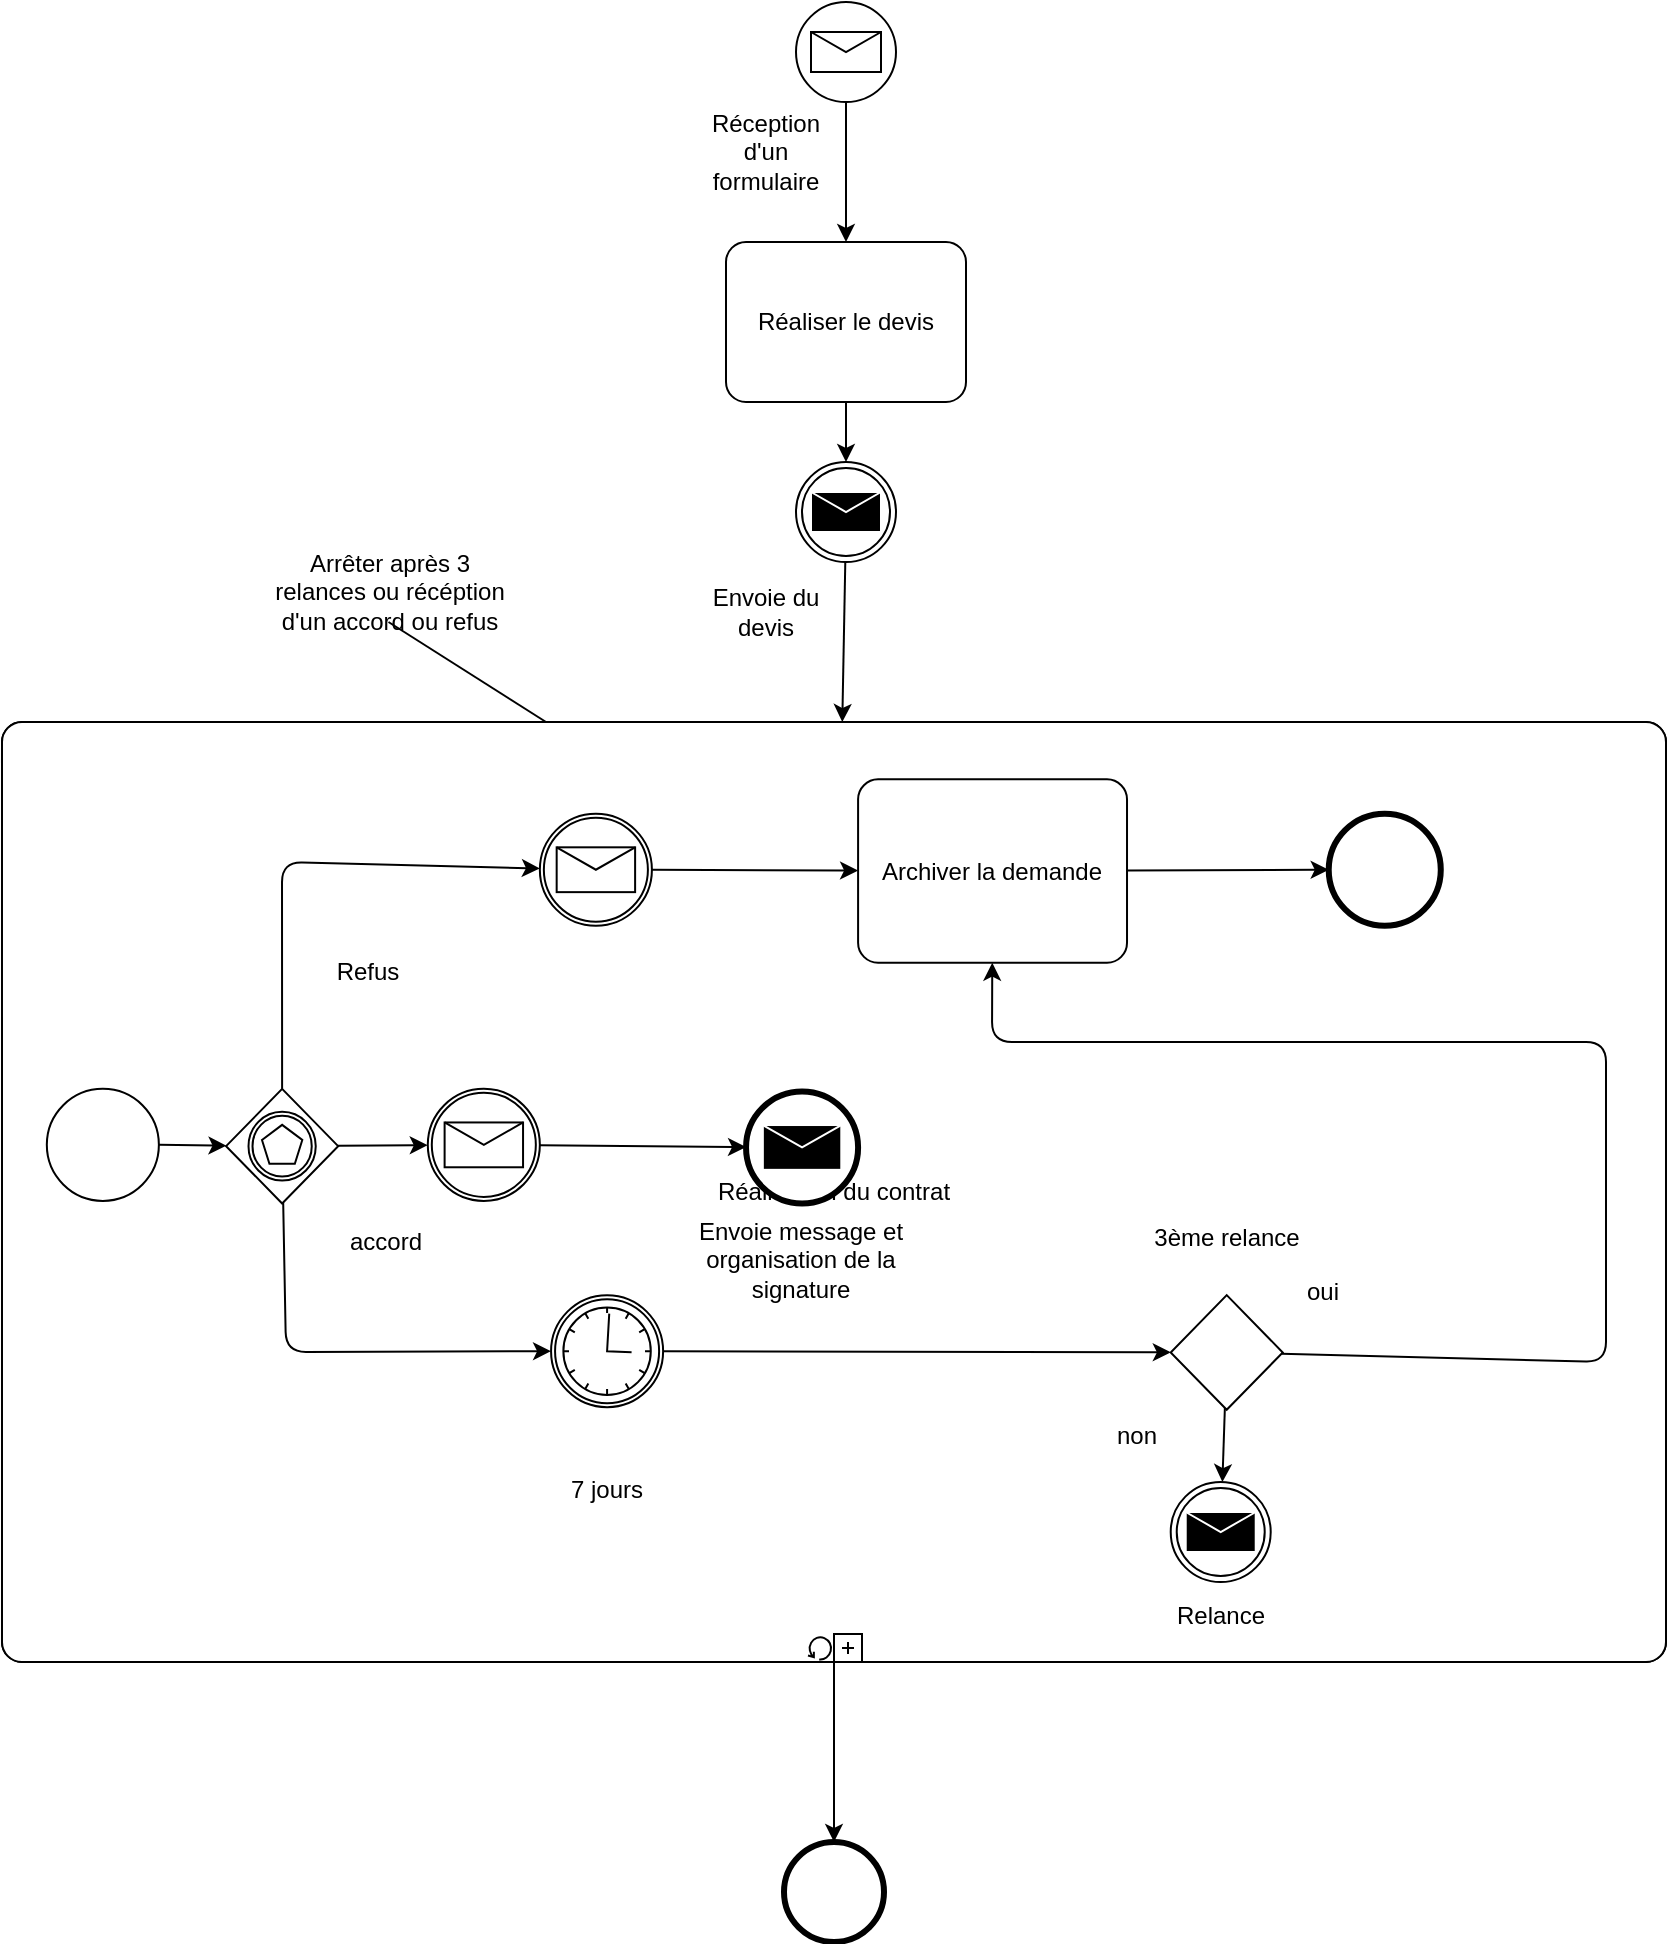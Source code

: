 <mxfile>
    <diagram id="jZ-a50zHQWQSWeC-ncyi" name="Page-1">
        <mxGraphModel dx="1553" dy="1771" grid="1" gridSize="10" guides="1" tooltips="1" connect="1" arrows="1" fold="1" page="1" pageScale="1" pageWidth="850" pageHeight="1100" math="0" shadow="0">
            <root>
                <mxCell id="0"/>
                <mxCell id="1" parent="0"/>
                <mxCell id="8" style="edgeStyle=none;html=1;entryX=0.5;entryY=0;entryDx=0;entryDy=0;entryPerimeter=0;" edge="1" parent="1" source="3" target="7">
                    <mxGeometry relative="1" as="geometry">
                        <Array as="points">
                            <mxPoint x="530" y="20"/>
                        </Array>
                    </mxGeometry>
                </mxCell>
                <mxCell id="3" value="Réaliser le devis" style="points=[[0.25,0,0],[0.5,0,0],[0.75,0,0],[1,0.25,0],[1,0.5,0],[1,0.75,0],[0.75,1,0],[0.5,1,0],[0.25,1,0],[0,0.75,0],[0,0.5,0],[0,0.25,0]];shape=mxgraph.bpmn.task;whiteSpace=wrap;rectStyle=rounded;size=10;html=1;taskMarker=abstract;" vertex="1" parent="1">
                    <mxGeometry x="470" y="-30" width="120" height="80" as="geometry"/>
                </mxCell>
                <mxCell id="5" style="edgeStyle=none;html=1;" edge="1" parent="1" source="4" target="3">
                    <mxGeometry relative="1" as="geometry"/>
                </mxCell>
                <mxCell id="4" value="" style="points=[[0.145,0.145,0],[0.5,0,0],[0.855,0.145,0],[1,0.5,0],[0.855,0.855,0],[0.5,1,0],[0.145,0.855,0],[0,0.5,0]];shape=mxgraph.bpmn.event;html=1;verticalLabelPosition=bottom;labelBackgroundColor=#ffffff;verticalAlign=top;align=center;perimeter=ellipsePerimeter;outlineConnect=0;aspect=fixed;outline=standard;symbol=message;" vertex="1" parent="1">
                    <mxGeometry x="505" y="-150" width="50" height="50" as="geometry"/>
                </mxCell>
                <mxCell id="6" value="Réception d'un formulaire" style="text;html=1;strokeColor=none;fillColor=none;align=center;verticalAlign=middle;whiteSpace=wrap;rounded=0;" vertex="1" parent="1">
                    <mxGeometry x="460" y="-90" width="60" height="30" as="geometry"/>
                </mxCell>
                <mxCell id="11" style="edgeStyle=none;html=1;" edge="1" parent="1" source="7" target="10">
                    <mxGeometry relative="1" as="geometry"/>
                </mxCell>
                <mxCell id="7" value="" style="points=[[0.145,0.145,0],[0.5,0,0],[0.855,0.145,0],[1,0.5,0],[0.855,0.855,0],[0.5,1,0],[0.145,0.855,0],[0,0.5,0]];shape=mxgraph.bpmn.event;html=1;verticalLabelPosition=bottom;labelBackgroundColor=#ffffff;verticalAlign=top;align=center;perimeter=ellipsePerimeter;outlineConnect=0;aspect=fixed;outline=throwing;symbol=message;" vertex="1" parent="1">
                    <mxGeometry x="505" y="80" width="50" height="50" as="geometry"/>
                </mxCell>
                <mxCell id="9" value="Envoie du devis" style="text;html=1;strokeColor=none;fillColor=none;align=center;verticalAlign=middle;whiteSpace=wrap;rounded=0;" vertex="1" parent="1">
                    <mxGeometry x="460" y="140" width="60" height="30" as="geometry"/>
                </mxCell>
                <mxCell id="10" value="Réalisation du contrat" style="points=[[0.25,0,0],[0.5,0,0],[0.75,0,0],[1,0.25,0],[1,0.5,0],[1,0.75,0],[0.75,1,0],[0.5,1,0],[0.25,1,0],[0,0.75,0],[0,0.5,0],[0,0.25,0]];shape=mxgraph.bpmn.task;whiteSpace=wrap;rectStyle=rounded;size=10;html=1;taskMarker=abstract;isLoopStandard=1;isLoopSub=1;container=1;dropTarget=1;" vertex="1" parent="1">
                    <mxGeometry x="108" y="210" width="832" height="470" as="geometry"/>
                </mxCell>
                <mxCell id="28" style="edgeStyle=none;html=1;" edge="1" parent="10" source="25" target="27">
                    <mxGeometry relative="1" as="geometry"/>
                </mxCell>
                <mxCell id="25" value="" style="points=[[0.145,0.145,0],[0.5,0,0],[0.855,0.145,0],[1,0.5,0],[0.855,0.855,0],[0.5,1,0],[0.145,0.855,0],[0,0.5,0]];shape=mxgraph.bpmn.event;html=1;verticalLabelPosition=bottom;labelBackgroundColor=#ffffff;verticalAlign=top;align=center;perimeter=ellipsePerimeter;outlineConnect=0;aspect=fixed;outline=standard;symbol=general;" vertex="1" parent="10">
                    <mxGeometry x="22.411" y="183.415" width="56.027" height="56.027" as="geometry"/>
                </mxCell>
                <mxCell id="32" style="edgeStyle=none;html=1;" edge="1" parent="10" source="27" target="30">
                    <mxGeometry relative="1" as="geometry"/>
                </mxCell>
                <mxCell id="33" style="edgeStyle=none;html=1;" edge="1" parent="10" source="27" target="29">
                    <mxGeometry relative="1" as="geometry">
                        <Array as="points">
                            <mxPoint x="140.067" y="68.78"/>
                        </Array>
                    </mxGeometry>
                </mxCell>
                <mxCell id="34" style="edgeStyle=none;html=1;" edge="1" parent="10" source="27" target="31">
                    <mxGeometry relative="1" as="geometry">
                        <Array as="points">
                            <mxPoint x="140.067" y="349.634"/>
                        </Array>
                    </mxGeometry>
                </mxCell>
                <mxCell id="27" value="" style="points=[[0.25,0.25,0],[0.5,0,0],[0.75,0.25,0],[1,0.5,0],[0.75,0.75,0],[0.5,1,0],[0.25,0.75,0],[0,0.5,0]];shape=mxgraph.bpmn.gateway2;html=1;verticalLabelPosition=bottom;labelBackgroundColor=#ffffff;verticalAlign=top;align=center;perimeter=rhombusPerimeter;outlineConnect=0;outline=catching;symbol=multiple;" vertex="1" parent="10">
                    <mxGeometry x="112.054" y="183.415" width="56.027" height="57.317" as="geometry"/>
                </mxCell>
                <mxCell id="36" style="edgeStyle=none;html=1;" edge="1" parent="10" source="29" target="35">
                    <mxGeometry relative="1" as="geometry"/>
                </mxCell>
                <mxCell id="29" value="" style="points=[[0.145,0.145,0],[0.5,0,0],[0.855,0.145,0],[1,0.5,0],[0.855,0.855,0],[0.5,1,0],[0.145,0.855,0],[0,0.5,0]];shape=mxgraph.bpmn.event;html=1;verticalLabelPosition=bottom;labelBackgroundColor=#ffffff;verticalAlign=top;align=center;perimeter=ellipsePerimeter;outlineConnect=0;aspect=fixed;outline=catching;symbol=message;" vertex="1" parent="10">
                    <mxGeometry x="268.929" y="45.854" width="56.027" height="56.027" as="geometry"/>
                </mxCell>
                <mxCell id="42" style="edgeStyle=none;html=1;" edge="1" parent="10" source="30" target="41">
                    <mxGeometry relative="1" as="geometry"/>
                </mxCell>
                <mxCell id="30" value="" style="points=[[0.145,0.145,0],[0.5,0,0],[0.855,0.145,0],[1,0.5,0],[0.855,0.855,0],[0.5,1,0],[0.145,0.855,0],[0,0.5,0]];shape=mxgraph.bpmn.event;html=1;verticalLabelPosition=bottom;labelBackgroundColor=#ffffff;verticalAlign=top;align=center;perimeter=ellipsePerimeter;outlineConnect=0;aspect=fixed;outline=catching;symbol=message;" vertex="1" parent="10">
                    <mxGeometry x="268.929" y="183.415" width="56.027" height="56.027" as="geometry"/>
                </mxCell>
                <mxCell id="47" style="edgeStyle=none;html=1;" edge="1" parent="10" source="31" target="45">
                    <mxGeometry relative="1" as="geometry"/>
                </mxCell>
                <mxCell id="31" value="" style="points=[[0.145,0.145,0],[0.5,0,0],[0.855,0.145,0],[1,0.5,0],[0.855,0.855,0],[0.5,1,0],[0.145,0.855,0],[0,0.5,0]];shape=mxgraph.bpmn.event;html=1;verticalLabelPosition=bottom;labelBackgroundColor=#ffffff;verticalAlign=top;align=center;perimeter=ellipsePerimeter;outlineConnect=0;aspect=fixed;outline=catching;symbol=timer;" vertex="1" parent="10">
                    <mxGeometry x="268.929" y="320.976" width="56.027" height="56.027" as="geometry"/>
                </mxCell>
                <mxCell id="39" style="edgeStyle=none;html=1;entryX=0;entryY=0.5;entryDx=0;entryDy=0;entryPerimeter=0;" edge="1" parent="10" source="35" target="37">
                    <mxGeometry relative="1" as="geometry"/>
                </mxCell>
                <mxCell id="35" value="Archiver la demande" style="points=[[0.25,0,0],[0.5,0,0],[0.75,0,0],[1,0.25,0],[1,0.5,0],[1,0.75,0],[0.75,1,0],[0.5,1,0],[0.25,1,0],[0,0.75,0],[0,0.5,0],[0,0.25,0]];shape=mxgraph.bpmn.task;whiteSpace=wrap;rectStyle=rounded;size=10;html=1;taskMarker=abstract;" vertex="1" parent="10">
                    <mxGeometry x="428.046" y="28.659" width="134.465" height="91.707" as="geometry"/>
                </mxCell>
                <mxCell id="37" value="" style="points=[[0.145,0.145,0],[0.5,0,0],[0.855,0.145,0],[1,0.5,0],[0.855,0.855,0],[0.5,1,0],[0.145,0.855,0],[0,0.5,0]];shape=mxgraph.bpmn.event;html=1;verticalLabelPosition=bottom;labelBackgroundColor=#ffffff;verticalAlign=top;align=center;perimeter=ellipsePerimeter;outlineConnect=0;aspect=fixed;outline=end;symbol=terminate2;" vertex="1" parent="10">
                    <mxGeometry x="663.359" y="45.854" width="56.027" height="56.027" as="geometry"/>
                </mxCell>
                <mxCell id="41" value="" style="points=[[0.145,0.145,0],[0.5,0,0],[0.855,0.145,0],[1,0.5,0],[0.855,0.855,0],[0.5,1,0],[0.145,0.855,0],[0,0.5,0]];shape=mxgraph.bpmn.event;html=1;verticalLabelPosition=bottom;labelBackgroundColor=#ffffff;verticalAlign=top;align=center;perimeter=ellipsePerimeter;outlineConnect=0;aspect=fixed;outline=end;symbol=message;" vertex="1" parent="10">
                    <mxGeometry x="663.359" y="183.415" width="56.027" height="56.027" as="geometry"/>
                </mxCell>
                <mxCell id="43" value="Envoie message et organisation de la signature" style="text;html=1;strokeColor=none;fillColor=none;align=center;verticalAlign=middle;whiteSpace=wrap;rounded=0;" vertex="1" parent="10">
                    <mxGeometry x="633.665" y="263.659" width="115.415" height="34.39" as="geometry"/>
                </mxCell>
                <mxCell id="44" value="7 jours" style="text;html=1;strokeColor=none;fillColor=none;align=center;verticalAlign=middle;whiteSpace=wrap;rounded=0;" vertex="1" parent="10">
                    <mxGeometry x="263.327" y="401.22" width="67.232" height="34.39" as="geometry"/>
                </mxCell>
                <mxCell id="45" value="" style="points=[[0.25,0.25,0],[0.5,0,0],[0.75,0.25,0],[1,0.5,0],[0.75,0.75,0],[0.5,1,0],[0.25,0.75,0],[0,0.5,0]];shape=mxgraph.bpmn.gateway2;html=1;verticalLabelPosition=bottom;labelBackgroundColor=#ffffff;verticalAlign=top;align=center;perimeter=rhombusPerimeter;outlineConnect=0;outline=none;symbol=none;" vertex="1" parent="10">
                    <mxGeometry x="439.251" y="320.976" width="56.027" height="57.317" as="geometry"/>
                </mxCell>
                <mxCell id="48" value="3ème relance" style="text;html=1;strokeColor=none;fillColor=none;align=center;verticalAlign=middle;whiteSpace=wrap;rounded=0;" vertex="1" parent="10">
                    <mxGeometry x="428.046" y="286.585" width="83.48" height="34.39" as="geometry"/>
                </mxCell>
                <mxCell id="21" value="Arrêter après 3 relances ou récéption d'un accord ou refus" style="text;html=1;strokeColor=none;fillColor=none;align=center;verticalAlign=middle;whiteSpace=wrap;rounded=0;" vertex="1" parent="1">
                    <mxGeometry x="242.5" y="130" width="117.5" height="30" as="geometry"/>
                </mxCell>
                <mxCell id="22" value="" style="endArrow=none;html=1;entryX=0.5;entryY=1;entryDx=0;entryDy=0;" edge="1" parent="1" target="21">
                    <mxGeometry width="50" height="50" relative="1" as="geometry">
                        <mxPoint x="380" y="210" as="sourcePoint"/>
                        <mxPoint x="500" y="190" as="targetPoint"/>
                    </mxGeometry>
                </mxCell>
                <mxCell id="112" style="edgeStyle=none;html=1;" edge="1" parent="1" source="49" target="111">
                    <mxGeometry relative="1" as="geometry"/>
                </mxCell>
                <mxCell id="49" value="Réalisation du contrat" style="points=[[0.25,0,0],[0.5,0,0],[0.75,0,0],[1,0.25,0],[1,0.5,0],[1,0.75,0],[0.75,1,0],[0.5,1,0],[0.25,1,0],[0,0.75,0],[0,0.5,0],[0,0.25,0]];shape=mxgraph.bpmn.task;whiteSpace=wrap;rectStyle=rounded;size=10;html=1;taskMarker=abstract;isLoopStandard=1;isLoopSub=1;container=1;dropTarget=1;" vertex="1" parent="1">
                    <mxGeometry x="108" y="210" width="832" height="470" as="geometry"/>
                </mxCell>
                <mxCell id="50" style="edgeStyle=none;html=1;" edge="1" parent="49" source="51" target="55">
                    <mxGeometry relative="1" as="geometry"/>
                </mxCell>
                <mxCell id="51" value="" style="points=[[0.145,0.145,0],[0.5,0,0],[0.855,0.145,0],[1,0.5,0],[0.855,0.855,0],[0.5,1,0],[0.145,0.855,0],[0,0.5,0]];shape=mxgraph.bpmn.event;html=1;verticalLabelPosition=bottom;labelBackgroundColor=#ffffff;verticalAlign=top;align=center;perimeter=ellipsePerimeter;outlineConnect=0;aspect=fixed;outline=standard;symbol=general;" vertex="1" parent="49">
                    <mxGeometry x="22.411" y="183.415" width="56.027" height="56.027" as="geometry"/>
                </mxCell>
                <mxCell id="52" style="edgeStyle=none;html=1;" edge="1" parent="49" source="55" target="59">
                    <mxGeometry relative="1" as="geometry"/>
                </mxCell>
                <mxCell id="53" style="edgeStyle=none;html=1;" edge="1" parent="49" source="55" target="57">
                    <mxGeometry relative="1" as="geometry">
                        <Array as="points">
                            <mxPoint x="140" y="70"/>
                        </Array>
                    </mxGeometry>
                </mxCell>
                <mxCell id="55" value="" style="points=[[0.25,0.25,0],[0.5,0,0],[0.75,0.25,0],[1,0.5,0],[0.75,0.75,0],[0.5,1,0],[0.25,0.75,0],[0,0.5,0]];shape=mxgraph.bpmn.gateway2;html=1;verticalLabelPosition=bottom;labelBackgroundColor=#ffffff;verticalAlign=top;align=center;perimeter=rhombusPerimeter;outlineConnect=0;outline=catching;symbol=multiple;" vertex="1" parent="49">
                    <mxGeometry x="112.054" y="183.415" width="56.027" height="57.317" as="geometry"/>
                </mxCell>
                <mxCell id="56" style="edgeStyle=none;html=1;" edge="1" parent="49" source="57" target="63">
                    <mxGeometry relative="1" as="geometry"/>
                </mxCell>
                <mxCell id="57" value="" style="points=[[0.145,0.145,0],[0.5,0,0],[0.855,0.145,0],[1,0.5,0],[0.855,0.855,0],[0.5,1,0],[0.145,0.855,0],[0,0.5,0]];shape=mxgraph.bpmn.event;html=1;verticalLabelPosition=bottom;labelBackgroundColor=#ffffff;verticalAlign=top;align=center;perimeter=ellipsePerimeter;outlineConnect=0;aspect=fixed;outline=catching;symbol=message;" vertex="1" parent="49">
                    <mxGeometry x="268.929" y="45.854" width="56.027" height="56.027" as="geometry"/>
                </mxCell>
                <mxCell id="58" style="edgeStyle=none;html=1;" edge="1" parent="49" source="59" target="65">
                    <mxGeometry relative="1" as="geometry"/>
                </mxCell>
                <mxCell id="59" value="" style="points=[[0.145,0.145,0],[0.5,0,0],[0.855,0.145,0],[1,0.5,0],[0.855,0.855,0],[0.5,1,0],[0.145,0.855,0],[0,0.5,0]];shape=mxgraph.bpmn.event;html=1;verticalLabelPosition=bottom;labelBackgroundColor=#ffffff;verticalAlign=top;align=center;perimeter=ellipsePerimeter;outlineConnect=0;aspect=fixed;outline=catching;symbol=message;" vertex="1" parent="49">
                    <mxGeometry x="212.899" y="183.415" width="56.027" height="56.027" as="geometry"/>
                </mxCell>
                <mxCell id="60" style="edgeStyle=none;html=1;" edge="1" parent="49" source="61" target="68">
                    <mxGeometry relative="1" as="geometry"/>
                </mxCell>
                <mxCell id="61" value="" style="points=[[0.145,0.145,0],[0.5,0,0],[0.855,0.145,0],[1,0.5,0],[0.855,0.855,0],[0.5,1,0],[0.145,0.855,0],[0,0.5,0]];shape=mxgraph.bpmn.event;html=1;verticalLabelPosition=bottom;labelBackgroundColor=#ffffff;verticalAlign=top;align=center;perimeter=ellipsePerimeter;outlineConnect=0;aspect=fixed;outline=catching;symbol=timer;" vertex="1" parent="49">
                    <mxGeometry x="274.529" y="286.586" width="56.027" height="56.027" as="geometry"/>
                </mxCell>
                <mxCell id="62" style="edgeStyle=none;html=1;entryX=0;entryY=0.5;entryDx=0;entryDy=0;entryPerimeter=0;" edge="1" parent="49" source="63" target="64">
                    <mxGeometry relative="1" as="geometry"/>
                </mxCell>
                <mxCell id="63" value="Archiver la demande" style="points=[[0.25,0,0],[0.5,0,0],[0.75,0,0],[1,0.25,0],[1,0.5,0],[1,0.75,0],[0.75,1,0],[0.5,1,0],[0.25,1,0],[0,0.75,0],[0,0.5,0],[0,0.25,0]];shape=mxgraph.bpmn.task;whiteSpace=wrap;rectStyle=rounded;size=10;html=1;taskMarker=abstract;" vertex="1" parent="49">
                    <mxGeometry x="428.046" y="28.659" width="134.465" height="91.707" as="geometry"/>
                </mxCell>
                <mxCell id="64" value="" style="points=[[0.145,0.145,0],[0.5,0,0],[0.855,0.145,0],[1,0.5,0],[0.855,0.855,0],[0.5,1,0],[0.145,0.855,0],[0,0.5,0]];shape=mxgraph.bpmn.event;html=1;verticalLabelPosition=bottom;labelBackgroundColor=#ffffff;verticalAlign=top;align=center;perimeter=ellipsePerimeter;outlineConnect=0;aspect=fixed;outline=end;symbol=terminate2;" vertex="1" parent="49">
                    <mxGeometry x="663.359" y="45.854" width="56.027" height="56.027" as="geometry"/>
                </mxCell>
                <mxCell id="65" value="" style="points=[[0.145,0.145,0],[0.5,0,0],[0.855,0.145,0],[1,0.5,0],[0.855,0.855,0],[0.5,1,0],[0.145,0.855,0],[0,0.5,0]];shape=mxgraph.bpmn.event;html=1;verticalLabelPosition=bottom;labelBackgroundColor=#ffffff;verticalAlign=top;align=center;perimeter=ellipsePerimeter;outlineConnect=0;aspect=fixed;outline=end;symbol=message;" vertex="1" parent="49">
                    <mxGeometry x="372.019" y="184.705" width="56.027" height="56.027" as="geometry"/>
                </mxCell>
                <mxCell id="66" value="Envoie message et organisation de la signature" style="text;html=1;strokeColor=none;fillColor=none;align=center;verticalAlign=middle;whiteSpace=wrap;rounded=0;" vertex="1" parent="49">
                    <mxGeometry x="342.325" y="252.199" width="115.415" height="34.39" as="geometry"/>
                </mxCell>
                <mxCell id="67" value="7 jours" style="text;html=1;strokeColor=none;fillColor=none;align=center;verticalAlign=middle;whiteSpace=wrap;rounded=0;" vertex="1" parent="49">
                    <mxGeometry x="268.927" y="366.83" width="67.232" height="34.39" as="geometry"/>
                </mxCell>
                <mxCell id="74" style="edgeStyle=none;html=1;" edge="1" parent="49" source="68" target="72">
                    <mxGeometry relative="1" as="geometry"/>
                </mxCell>
                <mxCell id="103" style="edgeStyle=none;html=1;" edge="1" parent="49" source="68" target="63">
                    <mxGeometry relative="1" as="geometry">
                        <mxPoint x="822" y="150" as="targetPoint"/>
                        <Array as="points">
                            <mxPoint x="802" y="320"/>
                            <mxPoint x="802" y="160"/>
                            <mxPoint x="495" y="160"/>
                        </Array>
                    </mxGeometry>
                </mxCell>
                <mxCell id="68" value="" style="points=[[0.25,0.25,0],[0.5,0,0],[0.75,0.25,0],[1,0.5,0],[0.75,0.75,0],[0.5,1,0],[0.25,0.75,0],[0,0.5,0]];shape=mxgraph.bpmn.gateway2;html=1;verticalLabelPosition=bottom;labelBackgroundColor=#ffffff;verticalAlign=top;align=center;perimeter=rhombusPerimeter;outlineConnect=0;outline=none;symbol=none;" vertex="1" parent="49">
                    <mxGeometry x="584.351" y="286.586" width="56.027" height="57.317" as="geometry"/>
                </mxCell>
                <mxCell id="69" value="3ème relance" style="text;html=1;strokeColor=none;fillColor=none;align=center;verticalAlign=middle;whiteSpace=wrap;rounded=0;" vertex="1" parent="49">
                    <mxGeometry x="570.626" y="240.735" width="83.48" height="34.39" as="geometry"/>
                </mxCell>
                <mxCell id="72" value="" style="points=[[0.145,0.145,0],[0.5,0,0],[0.855,0.145,0],[1,0.5,0],[0.855,0.855,0],[0.5,1,0],[0.145,0.855,0],[0,0.5,0]];shape=mxgraph.bpmn.event;html=1;verticalLabelPosition=bottom;labelBackgroundColor=#ffffff;verticalAlign=top;align=center;perimeter=ellipsePerimeter;outlineConnect=0;aspect=fixed;outline=throwing;symbol=message;" vertex="1" parent="49">
                    <mxGeometry x="584.36" y="380" width="50" height="50" as="geometry"/>
                </mxCell>
                <mxCell id="73" style="edgeStyle=none;html=1;" edge="1" parent="49" source="55" target="61">
                    <mxGeometry relative="1" as="geometry">
                        <mxPoint x="248.067" y="450.732" as="sourcePoint"/>
                        <mxPoint x="383.167" y="530.541" as="targetPoint"/>
                        <Array as="points">
                            <mxPoint x="142" y="315"/>
                        </Array>
                    </mxGeometry>
                </mxCell>
                <mxCell id="75" value="Relance" style="text;html=1;strokeColor=none;fillColor=none;align=center;verticalAlign=middle;whiteSpace=wrap;rounded=0;" vertex="1" parent="49">
                    <mxGeometry x="567.616" y="429.995" width="83.48" height="34.39" as="geometry"/>
                </mxCell>
                <mxCell id="100" value="non" style="text;html=1;strokeColor=none;fillColor=none;align=center;verticalAlign=middle;whiteSpace=wrap;rounded=0;" vertex="1" parent="49">
                    <mxGeometry x="542" y="340" width="50.97" height="34.39" as="geometry"/>
                </mxCell>
                <mxCell id="101" value="oui" style="text;html=1;align=center;verticalAlign=middle;resizable=0;points=[];autosize=1;strokeColor=none;fillColor=none;" vertex="1" parent="49">
                    <mxGeometry x="640.38" y="270.0" width="40" height="30" as="geometry"/>
                </mxCell>
                <mxCell id="113" value="accord" style="text;html=1;strokeColor=none;fillColor=none;align=center;verticalAlign=middle;whiteSpace=wrap;rounded=0;" vertex="1" parent="49">
                    <mxGeometry x="162" y="245.13" width="60" height="30" as="geometry"/>
                </mxCell>
                <mxCell id="114" value="Refus" style="text;html=1;strokeColor=none;fillColor=none;align=center;verticalAlign=middle;whiteSpace=wrap;rounded=0;" vertex="1" parent="49">
                    <mxGeometry x="152.9" y="110" width="60" height="30" as="geometry"/>
                </mxCell>
                <mxCell id="111" value="" style="points=[[0.145,0.145,0],[0.5,0,0],[0.855,0.145,0],[1,0.5,0],[0.855,0.855,0],[0.5,1,0],[0.145,0.855,0],[0,0.5,0]];shape=mxgraph.bpmn.event;html=1;verticalLabelPosition=bottom;labelBackgroundColor=#ffffff;verticalAlign=top;align=center;perimeter=ellipsePerimeter;outlineConnect=0;aspect=fixed;outline=end;symbol=terminate2;" vertex="1" parent="1">
                    <mxGeometry x="499" y="770" width="50" height="50" as="geometry"/>
                </mxCell>
            </root>
        </mxGraphModel>
    </diagram>
</mxfile>